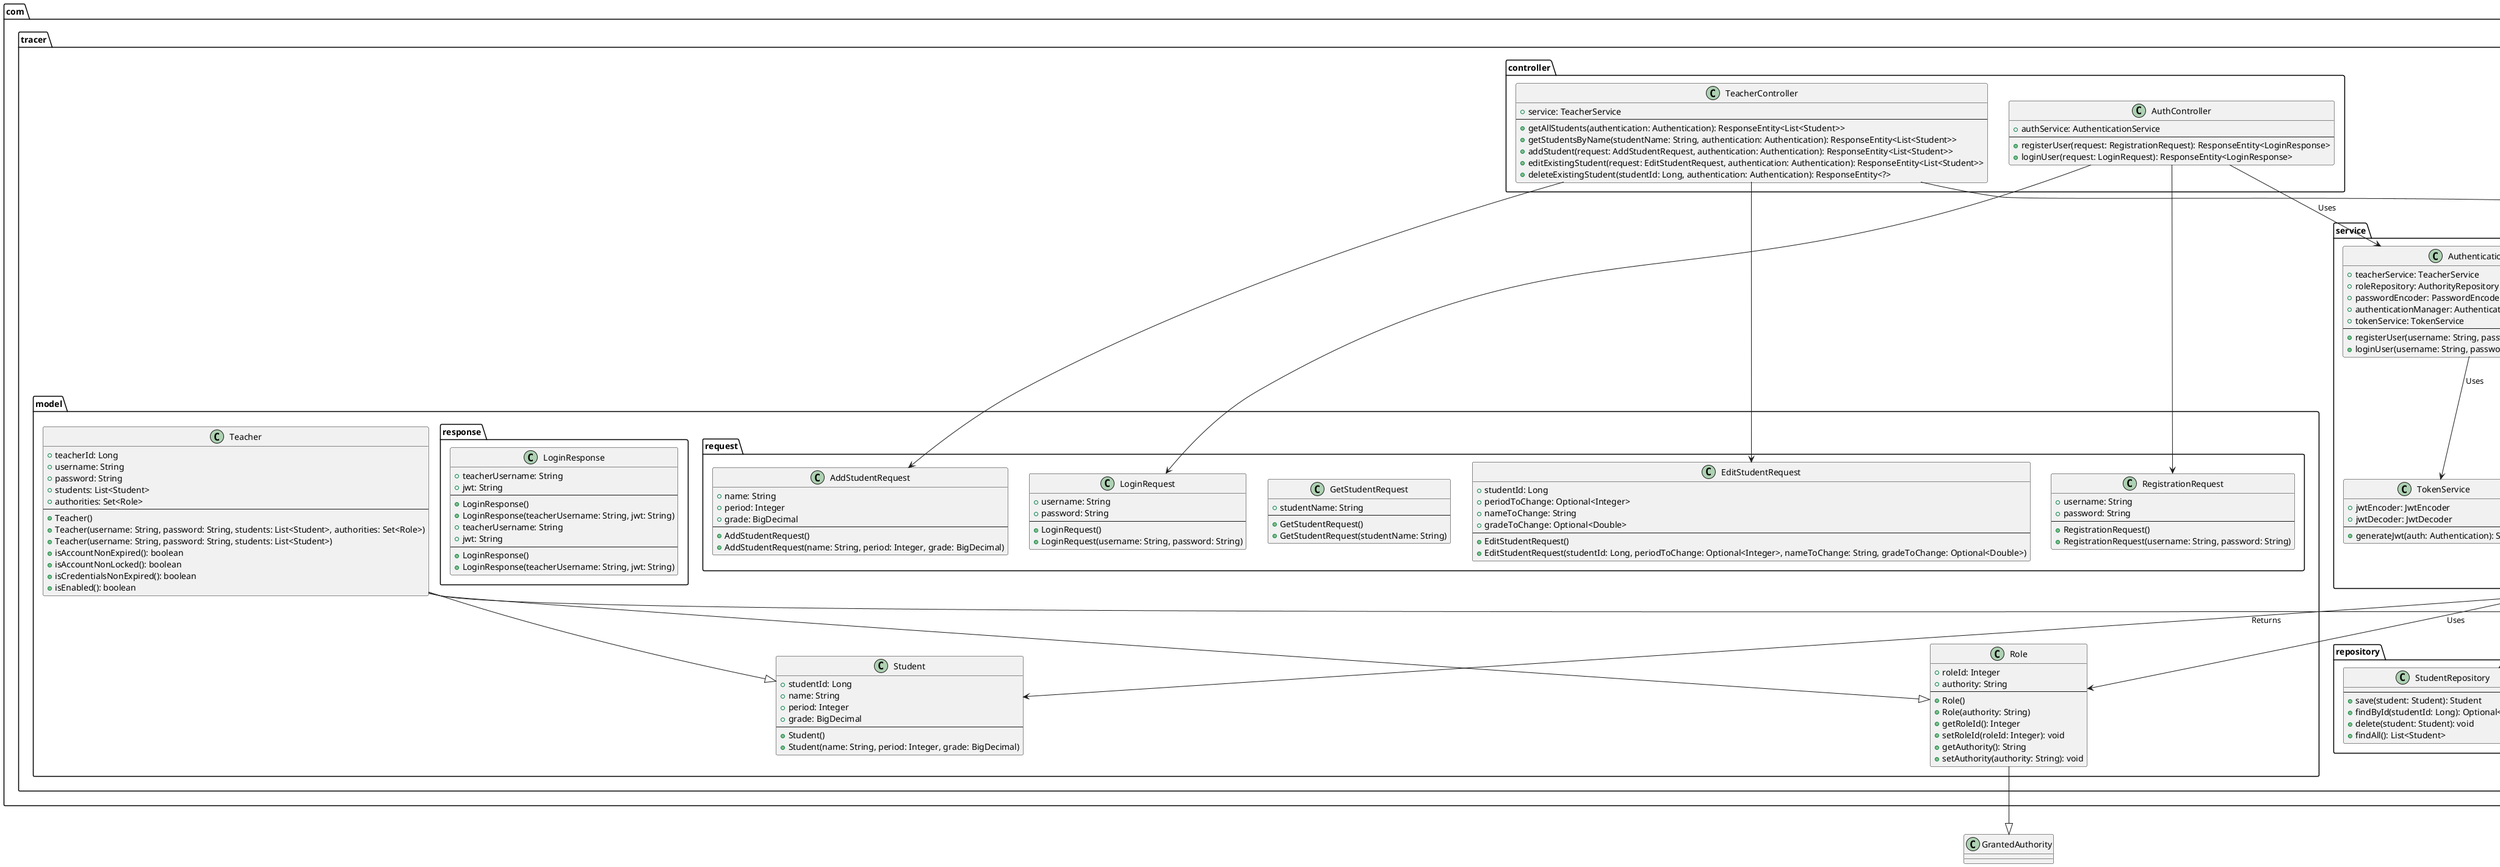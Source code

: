 @startuml

package com.tracer.model {
    package request {
        class AddStudentRequest {
            +name: String
            +period: Integer
            +grade: BigDecimal
            --
            +AddStudentRequest()
            +AddStudentRequest(name: String, period: Integer, grade: BigDecimal)
        }

        class EditStudentRequest {
            +studentId: Long
            +periodToChange: Optional<Integer>
            +nameToChange: String
            +gradeToChange: Optional<Double>
            --
            +EditStudentRequest()
            +EditStudentRequest(studentId: Long, periodToChange: Optional<Integer>, nameToChange: String, gradeToChange: Optional<Double>)
        }

        class GetStudentRequest {
            +studentName: String
            --
            +GetStudentRequest()
            +GetStudentRequest(studentName: String)
        }

        class LoginRequest {
            +username: String
            +password: String
            --
            +LoginRequest()
            +LoginRequest(username: String, password: String)
        }

        class RegistrationRequest {
            +username: String
            +password: String
            --
            +RegistrationRequest()
            +RegistrationRequest(username: String, password: String)
        }
    }

    package response {
        class LoginResponse {
            +teacherUsername: String
            +jwt: String
            --
            +LoginResponse()
            +LoginResponse(teacherUsername: String, jwt: String)
        }
    }

    class Role {
        +roleId: Integer
        +authority: String
        --
        +Role()
        +Role(authority: String)
        +getRoleId(): Integer
        +setRoleId(roleId: Integer): void
        +getAuthority(): String
        +setAuthority(authority: String): void
    }

    class Student {
        +studentId: Long
        +name: String
        +period: Integer
        +grade: BigDecimal
        --
        +Student()
        +Student(name: String, period: Integer, grade: BigDecimal)
    }

    class Teacher {
        +teacherId: Long
        +username: String
        +password: String
        +students: List<Student>
        +authorities: Set<Role>
        --
        +Teacher()
        +Teacher(username: String, password: String, students: List<Student>, authorities: Set<Role>)
        +Teacher(username: String, password: String, students: List<Student>)
        +isAccountNonExpired(): boolean
        +isAccountNonLocked(): boolean
        +isCredentialsNonExpired(): boolean
        +isEnabled(): boolean
    }
}

Role --|> GrantedAuthority
Teacher --|> UserDetails
Teacher --|> Role
Teacher --|> Student

package com.tracer.service {
    class AuthenticationService {
        +teacherService: TeacherService
        +roleRepository: AuthorityRepository
        +passwordEncoder: PasswordEncoder
        +authenticationManager: AuthenticationManager
        +tokenService: TokenService
        --
        +registerUser(username: String, password: String): LoginResponse
        +loginUser(username: String, password: String): LoginResponse
    }

    class TeacherService implements UserDetailsService {
        +teacherRepository: TeacherRepository
        +studentRepository: StudentRepository
        --
        +getAllStudentsByTeacherUsername(username: String): List<Student>
        +getStudentsByName(teacherUsername: String, studentName: String): List<Student>
        +addStudent(request: AddStudentRequest, teacherUsername: String): List<Student>
        +editExistingStudent(request: EditStudentRequest, teacherUsername: String): List<Student>
        +deleteStudent(studentId: Long, teacherUsername: String): void
        +loadUserByUsername(username: String): UserDetails
        +saveNewTeacher(teacher: Teacher): UserDetails
    }

    class TokenService {
        +jwtEncoder: JwtEncoder
        +jwtDecoder: JwtDecoder
        --
        +generateJwt(auth: Authentication): String
    }
}

package com.tracer.repository {
    class StudentRepository {
        --
        +save(student: Student): Student
        +findById(studentId: Long): Optional<Student>
        +delete(student: Student): void
        +findAll(): List<Student>
    }

    class AuthorityRepository {
        --
        +save(role: Role): Role
        +findByAuthority(authority: String): Optional<Role>
    }

    class TeacherRepository {
        --
        +save(teacher: Teacher): Teacher
        +findByUsername(username: String): Optional<Teacher>
    }
}

package com.tracer.controller {
    class AuthController {
        +authService: AuthenticationService
        --
        +registerUser(request: RegistrationRequest): ResponseEntity<LoginResponse>
        +loginUser(request: LoginRequest): ResponseEntity<LoginResponse>
    }

    class TeacherController {
        +service: TeacherService
        --
        +getAllStudents(authentication: Authentication): ResponseEntity<List<Student>>
        +getStudentsByName(studentName: String, authentication: Authentication): ResponseEntity<List<Student>>
        +addStudent(request: AddStudentRequest, authentication: Authentication): ResponseEntity<List<Student>>
        +editExistingStudent(request: EditStudentRequest, authentication: Authentication): ResponseEntity<List<Student>>
        +deleteExistingStudent(studentId: Long, authentication: Authentication): ResponseEntity<?>
    }
}

package com.tracer.model.response {
    class LoginResponse {
        +teacherUsername: String
        +jwt: String
        --
        +LoginResponse()
        +LoginResponse(teacherUsername: String, jwt: String)
    }
}

AuthController --> AuthenticationService: Uses
TeacherController --> TeacherService: Uses
TeacherService --> TeacherRepository: Uses
TeacherService --> StudentRepository: Uses
TeacherService --> UserDetails: Implements
TeacherService --> UserDetails: Returns
TeacherService --> Student: Returns
TeacherService --> Role: Uses
TeacherService --> AuthorityRepository: Uses
TeacherService --> JwtEncoder: Uses
TeacherService --> JwtDecoder: Uses

AuthenticationService --> TokenService: Uses

AuthController --> RegistrationRequest
AuthController --> LoginRequest
TeacherController --> AddStudentRequest
TeacherController --> EditStudentRequest

@enduml